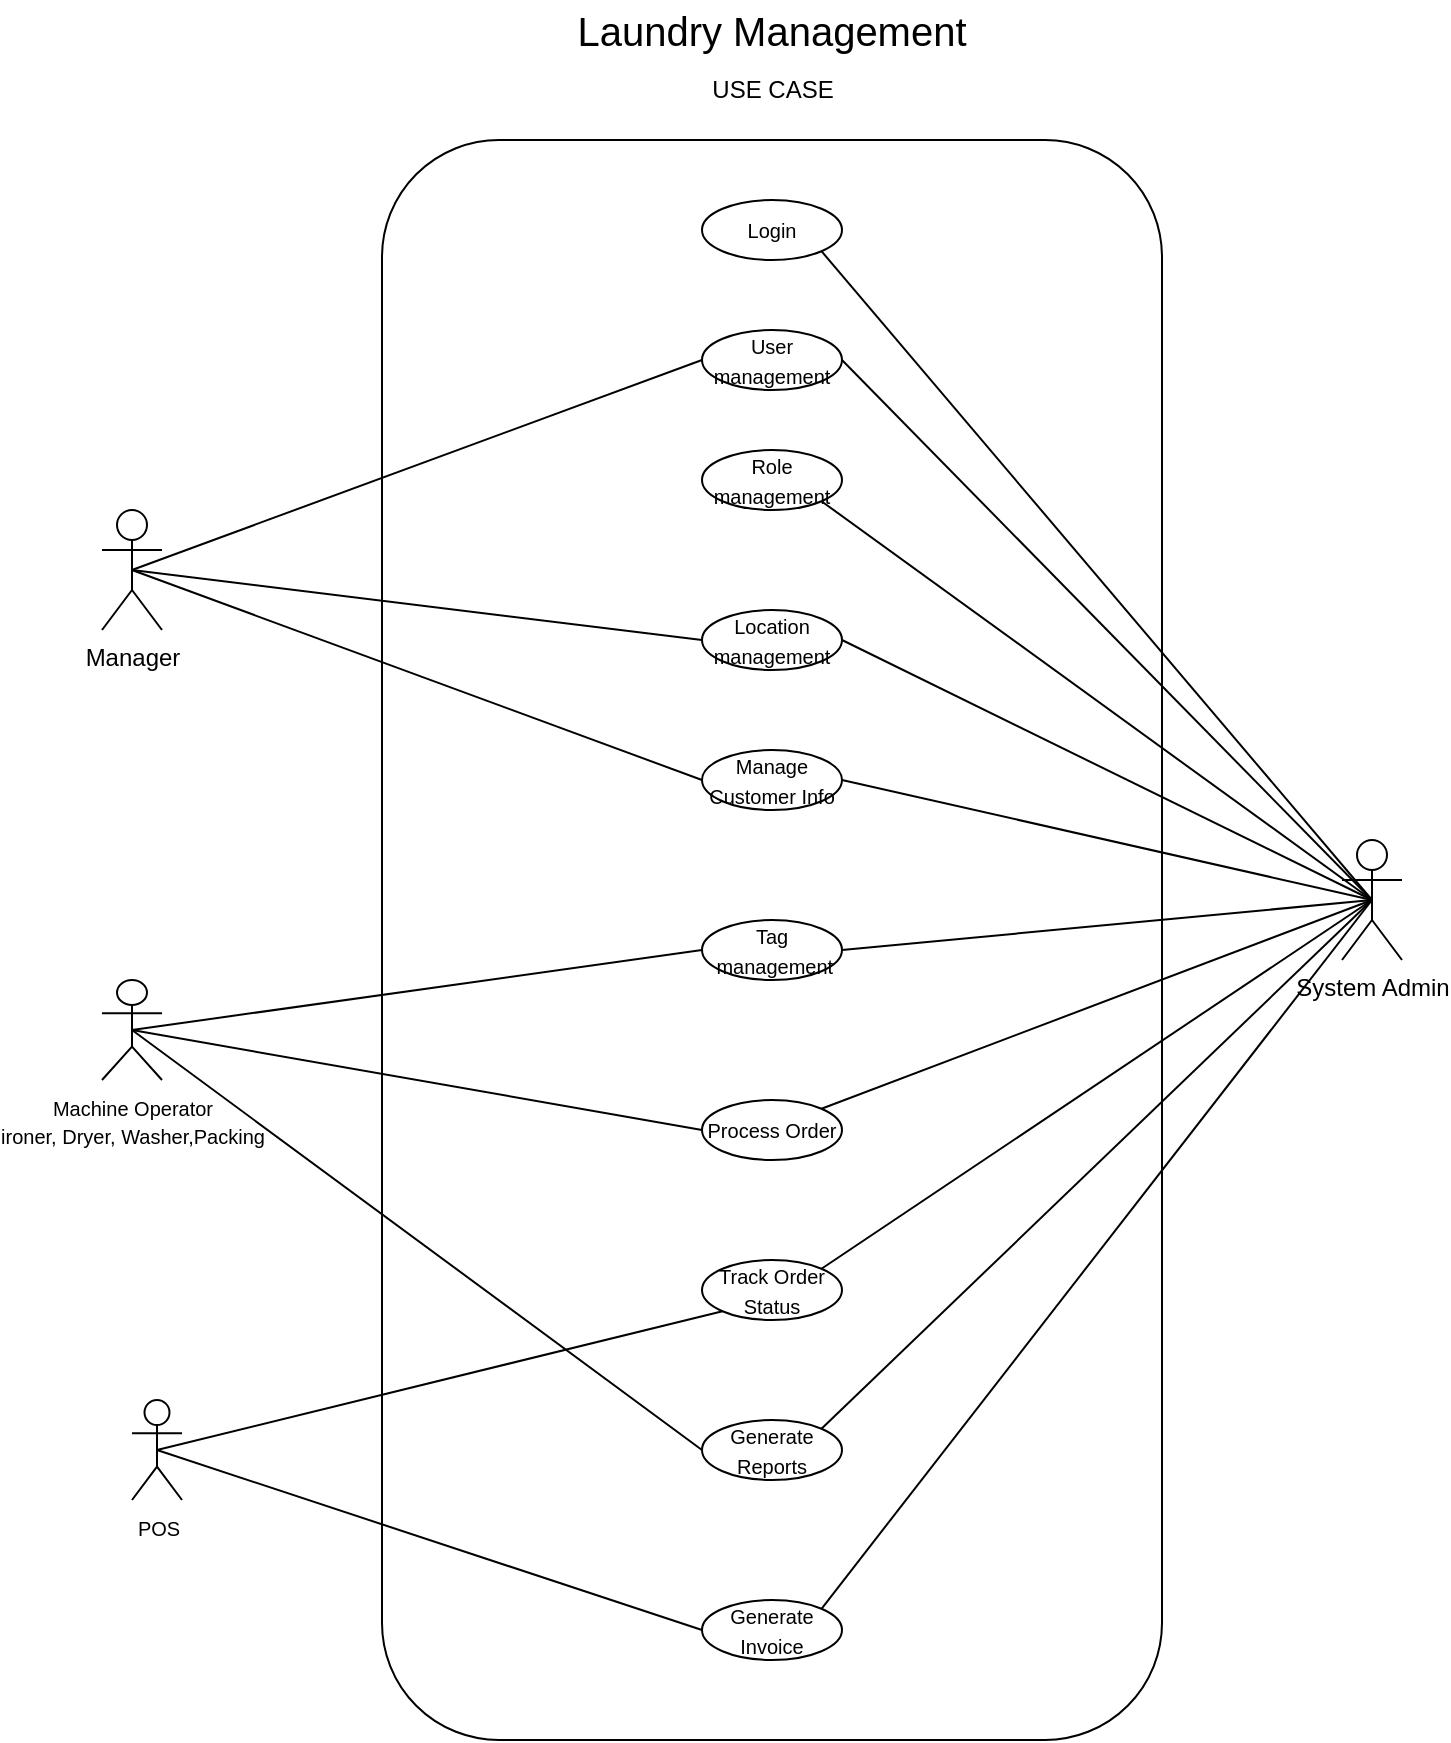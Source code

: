 <mxfile version="24.1.0" type="github">
  <diagram name="Page-1" id="8zwBPbk5XbNeeR07Olvg">
    <mxGraphModel dx="708" dy="472" grid="1" gridSize="10" guides="1" tooltips="1" connect="1" arrows="1" fold="1" page="1" pageScale="1" pageWidth="850" pageHeight="1100" math="0" shadow="0">
      <root>
        <mxCell id="0" />
        <mxCell id="1" parent="0" />
        <mxCell id="fFpRM9T_g1Zg0k8oakR_-2" value="" style="rounded=1;whiteSpace=wrap;html=1;labelBackgroundColor=none;" parent="1" vertex="1">
          <mxGeometry x="230" y="170" width="390" height="800" as="geometry" />
        </mxCell>
        <mxCell id="fFpRM9T_g1Zg0k8oakR_-5" value="" style="group;rounded=1;labelBackgroundColor=none;" parent="1" vertex="1" connectable="0">
          <mxGeometry x="305" y="100" width="240" height="60" as="geometry" />
        </mxCell>
        <mxCell id="fFpRM9T_g1Zg0k8oakR_-3" value="&lt;font style=&quot;font-size: 20px;&quot;&gt;Laundry Management&lt;/font&gt;" style="text;html=1;strokeColor=none;fillColor=none;align=center;verticalAlign=middle;whiteSpace=wrap;rounded=1;labelBackgroundColor=none;" parent="fFpRM9T_g1Zg0k8oakR_-5" vertex="1">
          <mxGeometry width="240" height="30" as="geometry" />
        </mxCell>
        <mxCell id="fFpRM9T_g1Zg0k8oakR_-4" value="USE CASE" style="text;html=1;strokeColor=none;fillColor=none;align=center;verticalAlign=middle;whiteSpace=wrap;rounded=1;labelBackgroundColor=none;" parent="fFpRM9T_g1Zg0k8oakR_-5" vertex="1">
          <mxGeometry x="78" y="30" width="85" height="30" as="geometry" />
        </mxCell>
        <mxCell id="fFpRM9T_g1Zg0k8oakR_-9" value="System Admin" style="shape=umlActor;verticalLabelPosition=bottom;verticalAlign=top;html=1;outlineConnect=0;rounded=1;labelBackgroundColor=none;" parent="1" vertex="1">
          <mxGeometry x="710" y="520" width="30" height="60" as="geometry" />
        </mxCell>
        <mxCell id="fFpRM9T_g1Zg0k8oakR_-11" value="Manager" style="shape=umlActor;verticalLabelPosition=bottom;verticalAlign=top;html=1;outlineConnect=0;rounded=1;labelBackgroundColor=none;" parent="1" vertex="1">
          <mxGeometry x="90" y="355" width="30" height="60" as="geometry" />
        </mxCell>
        <mxCell id="fFpRM9T_g1Zg0k8oakR_-15" value="&lt;font style=&quot;font-size: 10px;&quot;&gt;Track Order Status&lt;/font&gt;" style="ellipse;whiteSpace=wrap;html=1;rounded=1;labelBackgroundColor=none;" parent="1" vertex="1">
          <mxGeometry x="390" y="730" width="70" height="30" as="geometry" />
        </mxCell>
        <mxCell id="fFpRM9T_g1Zg0k8oakR_-19" value="&lt;font style=&quot;font-size: 10px;&quot;&gt;Process Order&lt;/font&gt;" style="ellipse;whiteSpace=wrap;html=1;rounded=1;labelBackgroundColor=none;" parent="1" vertex="1">
          <mxGeometry x="390" y="650" width="70" height="30" as="geometry" />
        </mxCell>
        <mxCell id="fFpRM9T_g1Zg0k8oakR_-22" value="&lt;font style=&quot;font-size: 10px;&quot;&gt;Generate Reports&lt;/font&gt;" style="ellipse;whiteSpace=wrap;html=1;rounded=1;labelBackgroundColor=none;" parent="1" vertex="1">
          <mxGeometry x="390" y="810" width="70" height="30" as="geometry" />
        </mxCell>
        <mxCell id="fFpRM9T_g1Zg0k8oakR_-28" value="&lt;font style=&quot;font-size: 10px;&quot;&gt;Generate Invoice&lt;/font&gt;" style="ellipse;whiteSpace=wrap;html=1;rounded=1;labelBackgroundColor=none;" parent="1" vertex="1">
          <mxGeometry x="390" y="900" width="70" height="30" as="geometry" />
        </mxCell>
        <mxCell id="fFpRM9T_g1Zg0k8oakR_-29" value="&lt;font style=&quot;font-size: 10px;&quot;&gt;Machine Operator&lt;br&gt;ironer, Dryer, Washer,Packing&lt;br&gt;&lt;/font&gt;" style="shape=umlActor;verticalLabelPosition=bottom;verticalAlign=top;html=1;outlineConnect=0;rounded=1;labelBackgroundColor=none;" parent="1" vertex="1">
          <mxGeometry x="90" y="590" width="30" height="50" as="geometry" />
        </mxCell>
        <mxCell id="fFpRM9T_g1Zg0k8oakR_-30" value="&lt;font style=&quot;font-size: 10px;&quot;&gt;POS&lt;/font&gt;" style="shape=umlActor;verticalLabelPosition=bottom;verticalAlign=top;html=1;outlineConnect=0;rounded=1;labelBackgroundColor=none;" parent="1" vertex="1">
          <mxGeometry x="105" y="800" width="25" height="50" as="geometry" />
        </mxCell>
        <mxCell id="j_nONNWvxkk0N0HXNlYv-2" value="&lt;font style=&quot;font-size: 10px;&quot;&gt;Login&lt;/font&gt;" style="ellipse;whiteSpace=wrap;html=1;rounded=1;labelBackgroundColor=none;" vertex="1" parent="1">
          <mxGeometry x="390" y="200" width="70" height="30" as="geometry" />
        </mxCell>
        <mxCell id="j_nONNWvxkk0N0HXNlYv-3" value="&lt;font style=&quot;font-size: 10px;&quot;&gt;User management&lt;/font&gt;" style="ellipse;whiteSpace=wrap;html=1;rounded=1;labelBackgroundColor=none;" vertex="1" parent="1">
          <mxGeometry x="390" y="265" width="70" height="30" as="geometry" />
        </mxCell>
        <mxCell id="j_nONNWvxkk0N0HXNlYv-4" value="&lt;font style=&quot;font-size: 10px;&quot;&gt;Role management&lt;/font&gt;" style="ellipse;whiteSpace=wrap;html=1;rounded=1;labelBackgroundColor=none;" vertex="1" parent="1">
          <mxGeometry x="390" y="325" width="70" height="30" as="geometry" />
        </mxCell>
        <mxCell id="j_nONNWvxkk0N0HXNlYv-5" value="&lt;font style=&quot;font-size: 10px;&quot;&gt;Location management&lt;/font&gt;" style="ellipse;whiteSpace=wrap;html=1;rounded=1;labelBackgroundColor=none;" vertex="1" parent="1">
          <mxGeometry x="390" y="405" width="70" height="30" as="geometry" />
        </mxCell>
        <mxCell id="j_nONNWvxkk0N0HXNlYv-12" style="rounded=0;orthogonalLoop=1;jettySize=auto;html=1;exitX=1;exitY=0.5;exitDx=0;exitDy=0;endArrow=none;endFill=0;entryX=0.5;entryY=0.5;entryDx=0;entryDy=0;entryPerimeter=0;" edge="1" parent="1" source="j_nONNWvxkk0N0HXNlYv-6" target="fFpRM9T_g1Zg0k8oakR_-9">
          <mxGeometry relative="1" as="geometry">
            <mxPoint x="740.0" y="480.0" as="targetPoint" />
          </mxGeometry>
        </mxCell>
        <mxCell id="j_nONNWvxkk0N0HXNlYv-6" value="&lt;font style=&quot;font-size: 10px;&quot;&gt;Manage&lt;/font&gt;&lt;div&gt;&lt;font style=&quot;font-size: 10px;&quot;&gt;Customer Info&lt;/font&gt;&lt;/div&gt;" style="ellipse;whiteSpace=wrap;html=1;rounded=1;labelBackgroundColor=none;" vertex="1" parent="1">
          <mxGeometry x="390" y="475" width="70" height="30" as="geometry" />
        </mxCell>
        <mxCell id="j_nONNWvxkk0N0HXNlYv-7" value="&lt;font style=&quot;font-size: 10px;&quot;&gt;Tag&lt;/font&gt;&lt;div&gt;&lt;span style=&quot;font-size: 10px; background-color: initial;&quot;&gt;&amp;nbsp;management&lt;/span&gt;&lt;/div&gt;" style="ellipse;whiteSpace=wrap;html=1;rounded=1;labelBackgroundColor=none;" vertex="1" parent="1">
          <mxGeometry x="390" y="560" width="70" height="30" as="geometry" />
        </mxCell>
        <mxCell id="j_nONNWvxkk0N0HXNlYv-8" style="rounded=0;orthogonalLoop=1;jettySize=auto;html=1;exitX=1;exitY=1;exitDx=0;exitDy=0;entryX=0.5;entryY=0.5;entryDx=0;entryDy=0;entryPerimeter=0;endArrow=none;endFill=0;" edge="1" parent="1" source="j_nONNWvxkk0N0HXNlYv-2" target="fFpRM9T_g1Zg0k8oakR_-9">
          <mxGeometry relative="1" as="geometry" />
        </mxCell>
        <mxCell id="j_nONNWvxkk0N0HXNlYv-9" style="rounded=0;orthogonalLoop=1;jettySize=auto;html=1;exitX=1;exitY=0.5;exitDx=0;exitDy=0;entryX=0.5;entryY=0.5;entryDx=0;entryDy=0;entryPerimeter=0;endArrow=none;endFill=0;" edge="1" parent="1" source="j_nONNWvxkk0N0HXNlYv-3" target="fFpRM9T_g1Zg0k8oakR_-9">
          <mxGeometry relative="1" as="geometry" />
        </mxCell>
        <mxCell id="j_nONNWvxkk0N0HXNlYv-10" style="rounded=0;orthogonalLoop=1;jettySize=auto;html=1;exitX=1;exitY=1;exitDx=0;exitDy=0;entryX=0.5;entryY=0.5;entryDx=0;entryDy=0;entryPerimeter=0;endArrow=none;endFill=0;" edge="1" parent="1" source="j_nONNWvxkk0N0HXNlYv-4" target="fFpRM9T_g1Zg0k8oakR_-9">
          <mxGeometry relative="1" as="geometry" />
        </mxCell>
        <mxCell id="j_nONNWvxkk0N0HXNlYv-11" style="rounded=0;orthogonalLoop=1;jettySize=auto;html=1;exitX=1;exitY=0.5;exitDx=0;exitDy=0;entryX=0.5;entryY=0.5;entryDx=0;entryDy=0;entryPerimeter=0;endArrow=none;endFill=0;" edge="1" parent="1" source="j_nONNWvxkk0N0HXNlYv-5" target="fFpRM9T_g1Zg0k8oakR_-9">
          <mxGeometry relative="1" as="geometry" />
        </mxCell>
        <mxCell id="j_nONNWvxkk0N0HXNlYv-13" style="rounded=0;orthogonalLoop=1;jettySize=auto;html=1;exitX=1;exitY=0.5;exitDx=0;exitDy=0;entryX=0.5;entryY=0.5;entryDx=0;entryDy=0;entryPerimeter=0;endArrow=none;endFill=0;" edge="1" parent="1" source="j_nONNWvxkk0N0HXNlYv-7" target="fFpRM9T_g1Zg0k8oakR_-9">
          <mxGeometry relative="1" as="geometry" />
        </mxCell>
        <mxCell id="j_nONNWvxkk0N0HXNlYv-15" style="rounded=0;orthogonalLoop=1;jettySize=auto;html=1;exitX=1;exitY=0;exitDx=0;exitDy=0;entryX=0.5;entryY=0.5;entryDx=0;entryDy=0;entryPerimeter=0;endArrow=none;endFill=0;" edge="1" parent="1" source="fFpRM9T_g1Zg0k8oakR_-19" target="fFpRM9T_g1Zg0k8oakR_-9">
          <mxGeometry relative="1" as="geometry" />
        </mxCell>
        <mxCell id="j_nONNWvxkk0N0HXNlYv-16" style="rounded=0;orthogonalLoop=1;jettySize=auto;html=1;exitX=1;exitY=0;exitDx=0;exitDy=0;entryX=0.5;entryY=0.5;entryDx=0;entryDy=0;entryPerimeter=0;endArrow=none;endFill=0;" edge="1" parent="1" source="fFpRM9T_g1Zg0k8oakR_-15" target="fFpRM9T_g1Zg0k8oakR_-9">
          <mxGeometry relative="1" as="geometry" />
        </mxCell>
        <mxCell id="j_nONNWvxkk0N0HXNlYv-17" style="rounded=0;orthogonalLoop=1;jettySize=auto;html=1;exitX=1;exitY=0;exitDx=0;exitDy=0;entryX=0.5;entryY=0.5;entryDx=0;entryDy=0;entryPerimeter=0;endArrow=none;endFill=0;" edge="1" parent="1" source="fFpRM9T_g1Zg0k8oakR_-22" target="fFpRM9T_g1Zg0k8oakR_-9">
          <mxGeometry relative="1" as="geometry" />
        </mxCell>
        <mxCell id="j_nONNWvxkk0N0HXNlYv-18" style="rounded=0;orthogonalLoop=1;jettySize=auto;html=1;exitX=1;exitY=0;exitDx=0;exitDy=0;entryX=0.5;entryY=0.5;entryDx=0;entryDy=0;entryPerimeter=0;endArrow=none;endFill=0;" edge="1" parent="1" source="fFpRM9T_g1Zg0k8oakR_-28" target="fFpRM9T_g1Zg0k8oakR_-9">
          <mxGeometry relative="1" as="geometry" />
        </mxCell>
        <mxCell id="j_nONNWvxkk0N0HXNlYv-20" style="rounded=0;orthogonalLoop=1;jettySize=auto;html=1;exitX=0;exitY=1;exitDx=0;exitDy=0;entryX=0.5;entryY=0.5;entryDx=0;entryDy=0;entryPerimeter=0;endArrow=none;endFill=0;" edge="1" parent="1" source="fFpRM9T_g1Zg0k8oakR_-15" target="fFpRM9T_g1Zg0k8oakR_-30">
          <mxGeometry relative="1" as="geometry">
            <mxPoint x="112.5" y="825" as="targetPoint" />
          </mxGeometry>
        </mxCell>
        <mxCell id="j_nONNWvxkk0N0HXNlYv-21" style="rounded=0;orthogonalLoop=1;jettySize=auto;html=1;exitX=0;exitY=0.5;exitDx=0;exitDy=0;entryX=0.5;entryY=0.5;entryDx=0;entryDy=0;entryPerimeter=0;endArrow=none;endFill=0;" edge="1" parent="1" source="fFpRM9T_g1Zg0k8oakR_-28" target="fFpRM9T_g1Zg0k8oakR_-30">
          <mxGeometry relative="1" as="geometry" />
        </mxCell>
        <mxCell id="j_nONNWvxkk0N0HXNlYv-22" style="rounded=0;orthogonalLoop=1;jettySize=auto;html=1;exitX=0;exitY=0.5;exitDx=0;exitDy=0;entryX=0.5;entryY=0.5;entryDx=0;entryDy=0;entryPerimeter=0;endArrow=none;endFill=0;" edge="1" parent="1" source="j_nONNWvxkk0N0HXNlYv-7" target="fFpRM9T_g1Zg0k8oakR_-29">
          <mxGeometry relative="1" as="geometry" />
        </mxCell>
        <mxCell id="j_nONNWvxkk0N0HXNlYv-23" style="rounded=0;orthogonalLoop=1;jettySize=auto;html=1;exitX=0;exitY=0.5;exitDx=0;exitDy=0;entryX=0.5;entryY=0.5;entryDx=0;entryDy=0;entryPerimeter=0;endArrow=none;endFill=0;" edge="1" parent="1" source="fFpRM9T_g1Zg0k8oakR_-19" target="fFpRM9T_g1Zg0k8oakR_-29">
          <mxGeometry relative="1" as="geometry" />
        </mxCell>
        <mxCell id="j_nONNWvxkk0N0HXNlYv-24" style="rounded=0;orthogonalLoop=1;jettySize=auto;html=1;exitX=0;exitY=0.5;exitDx=0;exitDy=0;entryX=0.5;entryY=0.5;entryDx=0;entryDy=0;entryPerimeter=0;endArrow=none;endFill=0;" edge="1" parent="1" source="fFpRM9T_g1Zg0k8oakR_-22" target="fFpRM9T_g1Zg0k8oakR_-29">
          <mxGeometry relative="1" as="geometry" />
        </mxCell>
        <mxCell id="j_nONNWvxkk0N0HXNlYv-25" style="rounded=0;orthogonalLoop=1;jettySize=auto;html=1;exitX=0;exitY=0.5;exitDx=0;exitDy=0;entryX=0.5;entryY=0.5;entryDx=0;entryDy=0;entryPerimeter=0;endArrow=none;endFill=0;" edge="1" parent="1" source="j_nONNWvxkk0N0HXNlYv-3" target="fFpRM9T_g1Zg0k8oakR_-11">
          <mxGeometry relative="1" as="geometry" />
        </mxCell>
        <mxCell id="j_nONNWvxkk0N0HXNlYv-26" style="rounded=0;orthogonalLoop=1;jettySize=auto;html=1;exitX=0;exitY=0.5;exitDx=0;exitDy=0;entryX=0.5;entryY=0.5;entryDx=0;entryDy=0;entryPerimeter=0;endArrow=none;endFill=0;" edge="1" parent="1" source="j_nONNWvxkk0N0HXNlYv-5" target="fFpRM9T_g1Zg0k8oakR_-11">
          <mxGeometry relative="1" as="geometry" />
        </mxCell>
        <mxCell id="j_nONNWvxkk0N0HXNlYv-27" style="rounded=0;orthogonalLoop=1;jettySize=auto;html=1;exitX=0;exitY=0.5;exitDx=0;exitDy=0;entryX=0.5;entryY=0.5;entryDx=0;entryDy=0;entryPerimeter=0;endArrow=none;endFill=0;" edge="1" parent="1" source="j_nONNWvxkk0N0HXNlYv-6" target="fFpRM9T_g1Zg0k8oakR_-11">
          <mxGeometry relative="1" as="geometry" />
        </mxCell>
      </root>
    </mxGraphModel>
  </diagram>
</mxfile>
